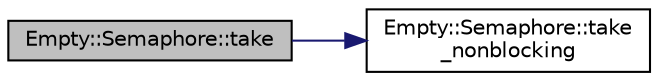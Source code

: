 digraph "Empty::Semaphore::take"
{
 // INTERACTIVE_SVG=YES
  edge [fontname="Helvetica",fontsize="10",labelfontname="Helvetica",labelfontsize="10"];
  node [fontname="Helvetica",fontsize="10",shape=record];
  rankdir="LR";
  Node1 [label="Empty::Semaphore::take",height=0.2,width=0.4,color="black", fillcolor="grey75", style="filled", fontcolor="black"];
  Node1 -> Node2 [color="midnightblue",fontsize="10",style="solid",fontname="Helvetica"];
  Node2 [label="Empty::Semaphore::take\l_nonblocking",height=0.2,width=0.4,color="black", fillcolor="white", style="filled",URL="$classEmpty_1_1Semaphore.html#a561b4f40f3a76335f1a686c2aed526f9"];
}
